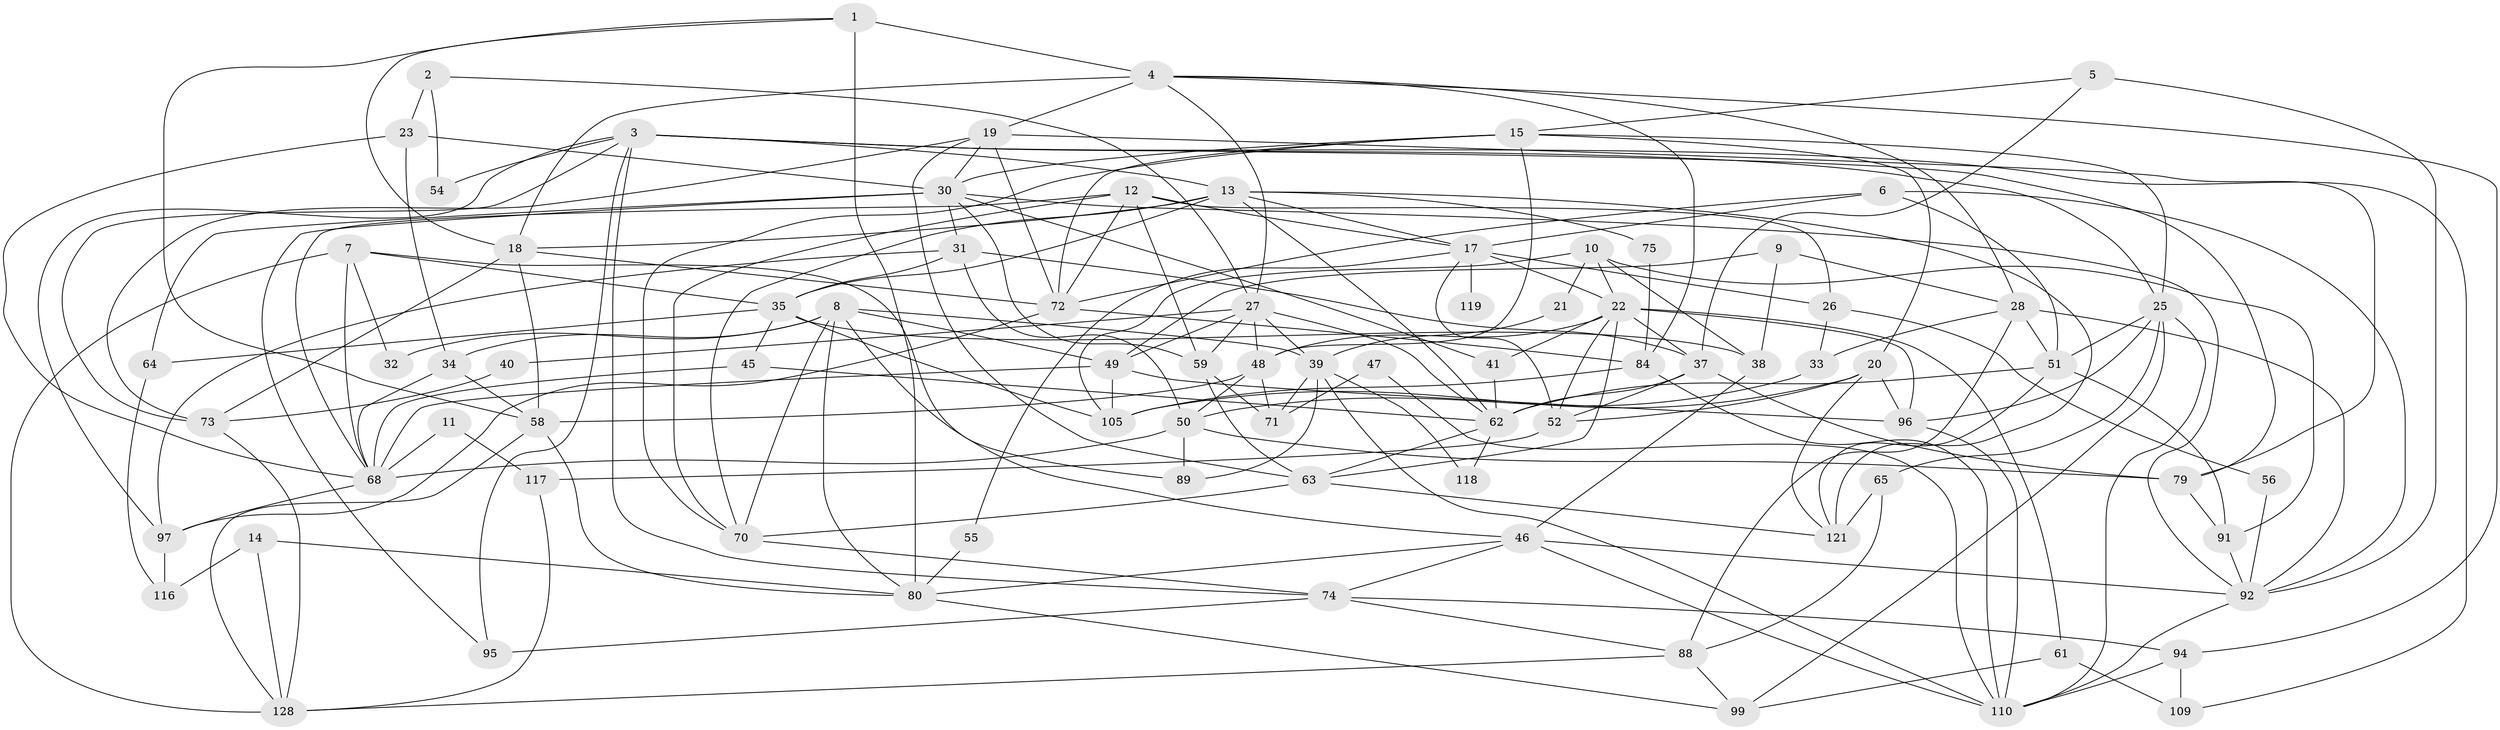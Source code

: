 // Generated by graph-tools (version 1.1) at 2025/52/02/27/25 19:52:08]
// undirected, 83 vertices, 203 edges
graph export_dot {
graph [start="1"]
  node [color=gray90,style=filled];
  1 [super="+76"];
  2 [super="+129"];
  3 [super="+29"];
  4 [super="+24"];
  5;
  6;
  7 [super="+100"];
  8 [super="+120"];
  9 [super="+104"];
  10 [super="+83"];
  11;
  12 [super="+53"];
  13 [super="+57"];
  14;
  15 [super="+16"];
  17 [super="+113"];
  18 [super="+107"];
  19 [super="+36"];
  20 [super="+115"];
  21;
  22 [super="+131"];
  23 [super="+66"];
  25 [super="+86"];
  26;
  27 [super="+42"];
  28 [super="+112"];
  30 [super="+69"];
  31 [super="+82"];
  32;
  33;
  34 [super="+111"];
  35;
  37 [super="+93"];
  38 [super="+43"];
  39 [super="+114"];
  40;
  41 [super="+44"];
  45 [super="+60"];
  46;
  47;
  48 [super="+77"];
  49 [super="+98"];
  50 [super="+106"];
  51 [super="+122"];
  52 [super="+67"];
  54;
  55;
  56;
  58 [super="+87"];
  59 [super="+130"];
  61 [super="+108"];
  62 [super="+78"];
  63 [super="+102"];
  64;
  65;
  68 [super="+125"];
  70 [super="+127"];
  71;
  72 [super="+101"];
  73 [super="+81"];
  74;
  75;
  79 [super="+85"];
  80 [super="+103"];
  84 [super="+126"];
  88 [super="+90"];
  89;
  91;
  92 [super="+124"];
  94;
  95;
  96;
  97;
  99;
  105;
  109;
  110 [super="+123"];
  116;
  117;
  118;
  119;
  121;
  128;
  1 -- 80;
  1 -- 4 [weight=2];
  1 -- 58;
  1 -- 18;
  2 -- 23 [weight=2];
  2 -- 54;
  2 -- 27;
  3 -- 74;
  3 -- 54;
  3 -- 73;
  3 -- 79;
  3 -- 97;
  3 -- 13;
  3 -- 109;
  3 -- 95;
  3 -- 25;
  4 -- 19;
  4 -- 28;
  4 -- 18;
  4 -- 84;
  4 -- 27;
  4 -- 94;
  5 -- 92;
  5 -- 37;
  5 -- 15;
  6 -- 92;
  6 -- 17;
  6 -- 51;
  6 -- 72;
  7 -- 128;
  7 -- 32;
  7 -- 89;
  7 -- 35;
  7 -- 68;
  8 -- 46;
  8 -- 39 [weight=2];
  8 -- 80;
  8 -- 32;
  8 -- 49;
  8 -- 34;
  8 -- 70;
  9 -- 49 [weight=2];
  9 -- 28;
  9 -- 38;
  10 -- 22;
  10 -- 21;
  10 -- 91;
  10 -- 105;
  10 -- 38;
  11 -- 117;
  11 -- 68;
  12 -- 70;
  12 -- 26;
  12 -- 17;
  12 -- 72;
  12 -- 59;
  12 -- 68;
  13 -- 62;
  13 -- 17;
  13 -- 35;
  13 -- 75;
  13 -- 18;
  13 -- 121;
  13 -- 70;
  14 -- 80;
  14 -- 128;
  14 -- 116;
  15 -- 48;
  15 -- 20;
  15 -- 70;
  15 -- 72;
  15 -- 25;
  15 -- 30;
  17 -- 22;
  17 -- 26;
  17 -- 55;
  17 -- 119 [weight=2];
  17 -- 52;
  18 -- 73;
  18 -- 58;
  18 -- 72;
  19 -- 30;
  19 -- 79;
  19 -- 72;
  19 -- 73;
  19 -- 63;
  20 -- 121;
  20 -- 96;
  20 -- 105;
  20 -- 52;
  21 -- 39;
  22 -- 63;
  22 -- 41;
  22 -- 61;
  22 -- 96;
  22 -- 52;
  22 -- 37;
  22 -- 48;
  23 -- 34;
  23 -- 30;
  23 -- 68;
  25 -- 51;
  25 -- 65;
  25 -- 110;
  25 -- 96;
  25 -- 99;
  26 -- 33;
  26 -- 56;
  27 -- 59;
  27 -- 40;
  27 -- 49;
  27 -- 39;
  27 -- 62;
  27 -- 48;
  28 -- 33;
  28 -- 51;
  28 -- 88;
  28 -- 92;
  30 -- 41;
  30 -- 92;
  30 -- 95;
  30 -- 64;
  30 -- 31;
  30 -- 59;
  31 -- 50;
  31 -- 97;
  31 -- 35;
  31 -- 37;
  33 -- 50;
  34 -- 58;
  34 -- 68;
  35 -- 64;
  35 -- 38;
  35 -- 105;
  35 -- 45;
  37 -- 62;
  37 -- 79;
  37 -- 52;
  38 -- 46;
  39 -- 89;
  39 -- 118;
  39 -- 71;
  39 -- 110;
  40 -- 73;
  41 -- 62;
  45 -- 62;
  45 -- 68;
  46 -- 110;
  46 -- 74;
  46 -- 92;
  46 -- 80;
  47 -- 110;
  47 -- 71;
  48 -- 58;
  48 -- 50;
  48 -- 71;
  49 -- 105;
  49 -- 96;
  49 -- 68;
  50 -- 89;
  50 -- 79;
  50 -- 68;
  51 -- 91;
  51 -- 62;
  51 -- 121;
  52 -- 117;
  55 -- 80;
  56 -- 92;
  58 -- 128;
  58 -- 80;
  59 -- 63;
  59 -- 71;
  61 -- 99;
  61 -- 109;
  62 -- 118;
  62 -- 63;
  63 -- 121;
  63 -- 70;
  64 -- 116;
  65 -- 121;
  65 -- 88;
  68 -- 97;
  70 -- 74;
  72 -- 97;
  72 -- 84;
  73 -- 128;
  74 -- 94;
  74 -- 95;
  74 -- 88;
  75 -- 84;
  79 -- 91;
  80 -- 99;
  84 -- 110;
  84 -- 105;
  88 -- 128;
  88 -- 99;
  91 -- 92;
  92 -- 110;
  94 -- 109;
  94 -- 110;
  96 -- 110;
  97 -- 116;
  117 -- 128;
}
